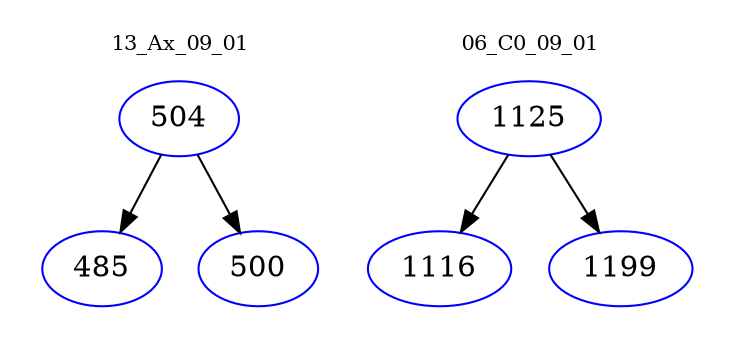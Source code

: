digraph{
subgraph cluster_0 {
color = white
label = "13_Ax_09_01";
fontsize=10;
T0_504 [label="504", color="blue"]
T0_504 -> T0_485 [color="black"]
T0_485 [label="485", color="blue"]
T0_504 -> T0_500 [color="black"]
T0_500 [label="500", color="blue"]
}
subgraph cluster_1 {
color = white
label = "06_C0_09_01";
fontsize=10;
T1_1125 [label="1125", color="blue"]
T1_1125 -> T1_1116 [color="black"]
T1_1116 [label="1116", color="blue"]
T1_1125 -> T1_1199 [color="black"]
T1_1199 [label="1199", color="blue"]
}
}
